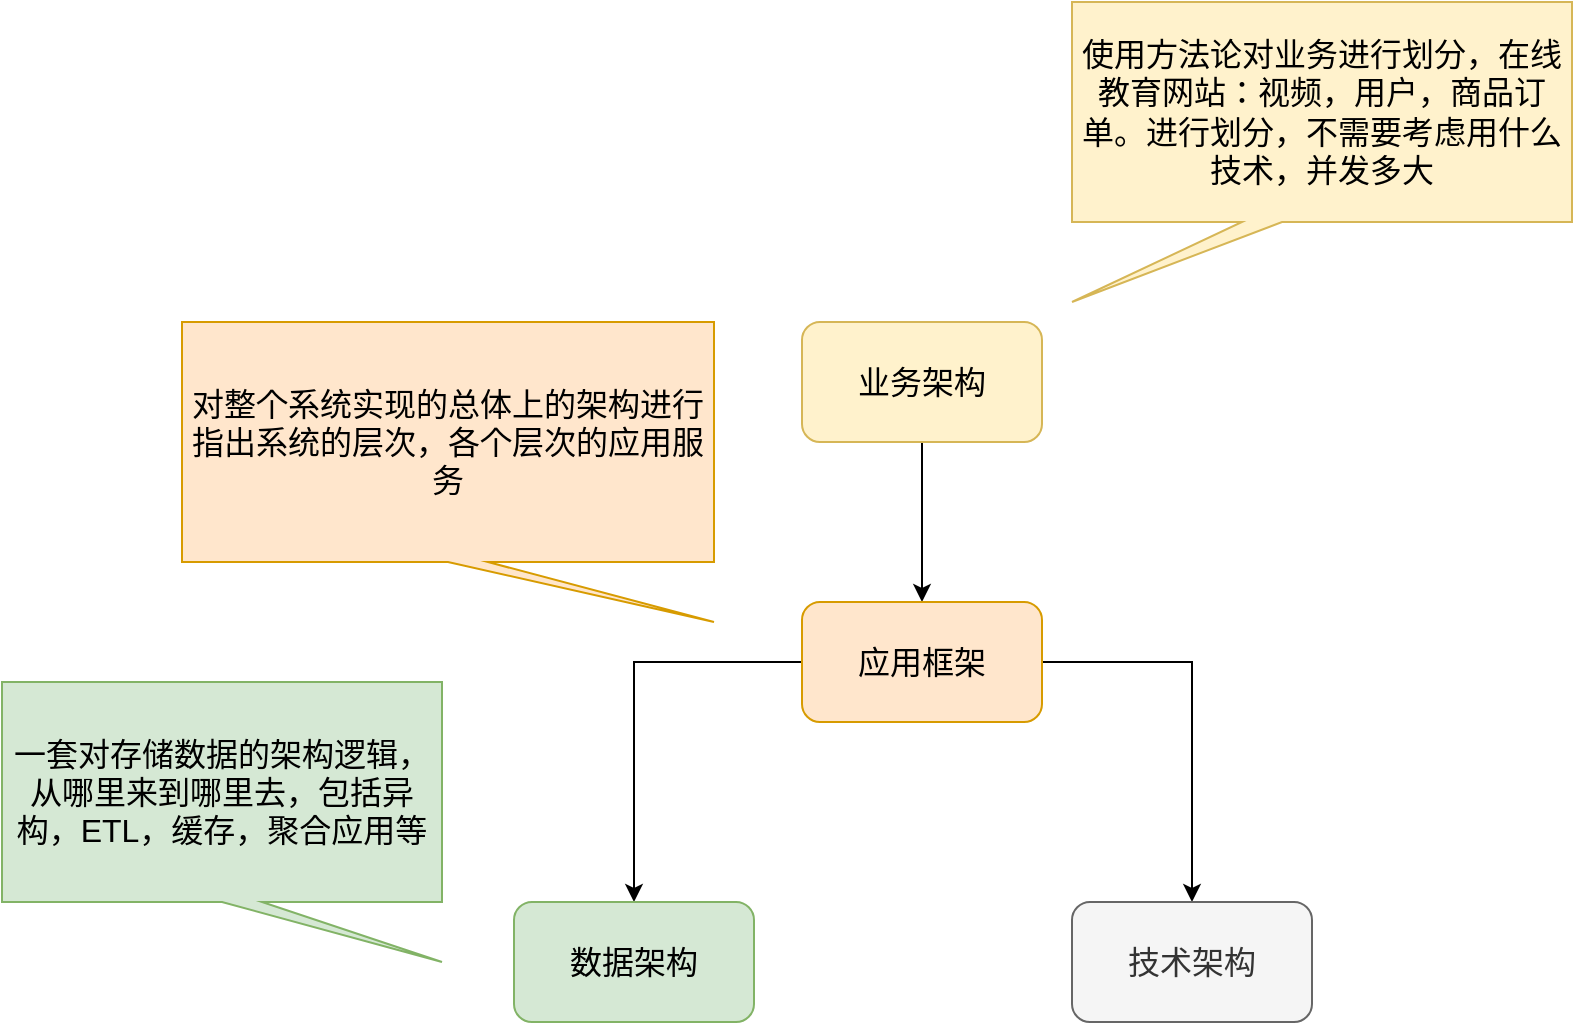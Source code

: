<mxfile version="24.9.2">
  <diagram name="第 1 页" id="7I7pL57d6oraw_pO1p0B">
    <mxGraphModel dx="1877" dy="530" grid="1" gridSize="10" guides="1" tooltips="1" connect="1" arrows="1" fold="1" page="1" pageScale="1" pageWidth="827" pageHeight="1169" math="0" shadow="0">
      <root>
        <mxCell id="0" />
        <mxCell id="1" parent="0" />
        <mxCell id="O6di3k8Y4d7J4SgJZkvm-5" style="edgeStyle=orthogonalEdgeStyle;rounded=0;orthogonalLoop=1;jettySize=auto;html=1;entryX=0.5;entryY=0;entryDx=0;entryDy=0;" edge="1" parent="1" source="O6di3k8Y4d7J4SgJZkvm-1" target="O6di3k8Y4d7J4SgJZkvm-2">
          <mxGeometry relative="1" as="geometry" />
        </mxCell>
        <mxCell id="O6di3k8Y4d7J4SgJZkvm-1" value="业务架构" style="rounded=1;whiteSpace=wrap;html=1;fillColor=#fff2cc;strokeColor=#d6b656;fontSize=16;" vertex="1" parent="1">
          <mxGeometry x="330" y="190" width="120" height="60" as="geometry" />
        </mxCell>
        <mxCell id="O6di3k8Y4d7J4SgJZkvm-6" style="edgeStyle=orthogonalEdgeStyle;rounded=0;orthogonalLoop=1;jettySize=auto;html=1;entryX=0.5;entryY=0;entryDx=0;entryDy=0;" edge="1" parent="1" source="O6di3k8Y4d7J4SgJZkvm-2" target="O6di3k8Y4d7J4SgJZkvm-3">
          <mxGeometry relative="1" as="geometry" />
        </mxCell>
        <mxCell id="O6di3k8Y4d7J4SgJZkvm-7" style="edgeStyle=orthogonalEdgeStyle;rounded=0;orthogonalLoop=1;jettySize=auto;html=1;entryX=0.5;entryY=0;entryDx=0;entryDy=0;" edge="1" parent="1" source="O6di3k8Y4d7J4SgJZkvm-2" target="O6di3k8Y4d7J4SgJZkvm-4">
          <mxGeometry relative="1" as="geometry" />
        </mxCell>
        <mxCell id="O6di3k8Y4d7J4SgJZkvm-2" value="应用框架" style="rounded=1;whiteSpace=wrap;html=1;fillColor=#ffe6cc;strokeColor=#d79b00;fontSize=16;" vertex="1" parent="1">
          <mxGeometry x="330" y="330" width="120" height="60" as="geometry" />
        </mxCell>
        <mxCell id="O6di3k8Y4d7J4SgJZkvm-3" value="数据架构" style="rounded=1;whiteSpace=wrap;html=1;fillColor=#d5e8d4;strokeColor=#82b366;fontSize=16;" vertex="1" parent="1">
          <mxGeometry x="186" y="480" width="120" height="60" as="geometry" />
        </mxCell>
        <mxCell id="O6di3k8Y4d7J4SgJZkvm-4" value="技术架构" style="rounded=1;whiteSpace=wrap;html=1;fillColor=#f5f5f5;strokeColor=#666666;fontSize=16;fontColor=#333333;" vertex="1" parent="1">
          <mxGeometry x="465" y="480" width="120" height="60" as="geometry" />
        </mxCell>
        <mxCell id="O6di3k8Y4d7J4SgJZkvm-8" value="使用方法论对业务进行划分，在线教育网站：视频，用户，商品订单。进行划分，不需要考虑用什么技术，并发多大" style="shape=callout;whiteSpace=wrap;html=1;perimeter=calloutPerimeter;position2=0;fillColor=#fff2cc;strokeColor=#d6b656;fontSize=16;size=40;position=0.34;" vertex="1" parent="1">
          <mxGeometry x="465" y="30" width="250" height="150" as="geometry" />
        </mxCell>
        <mxCell id="O6di3k8Y4d7J4SgJZkvm-9" value="对整个系统实现的总体上的架构进行指出系统的层次，各个层次的应用服务" style="shape=callout;whiteSpace=wrap;html=1;perimeter=calloutPerimeter;position2=1;fillColor=#ffe6cc;strokeColor=#d79b00;fontSize=16;" vertex="1" parent="1">
          <mxGeometry x="20" y="190" width="266" height="150" as="geometry" />
        </mxCell>
        <mxCell id="O6di3k8Y4d7J4SgJZkvm-11" value="一套对存储数据的架构逻辑，从哪里来到哪里去，包括异构，ETL，缓存，聚合应用等" style="shape=callout;whiteSpace=wrap;html=1;perimeter=calloutPerimeter;position2=1;fillColor=#d5e8d4;strokeColor=#82b366;fontSize=16;" vertex="1" parent="1">
          <mxGeometry x="-70" y="370" width="220" height="140" as="geometry" />
        </mxCell>
      </root>
    </mxGraphModel>
  </diagram>
</mxfile>

